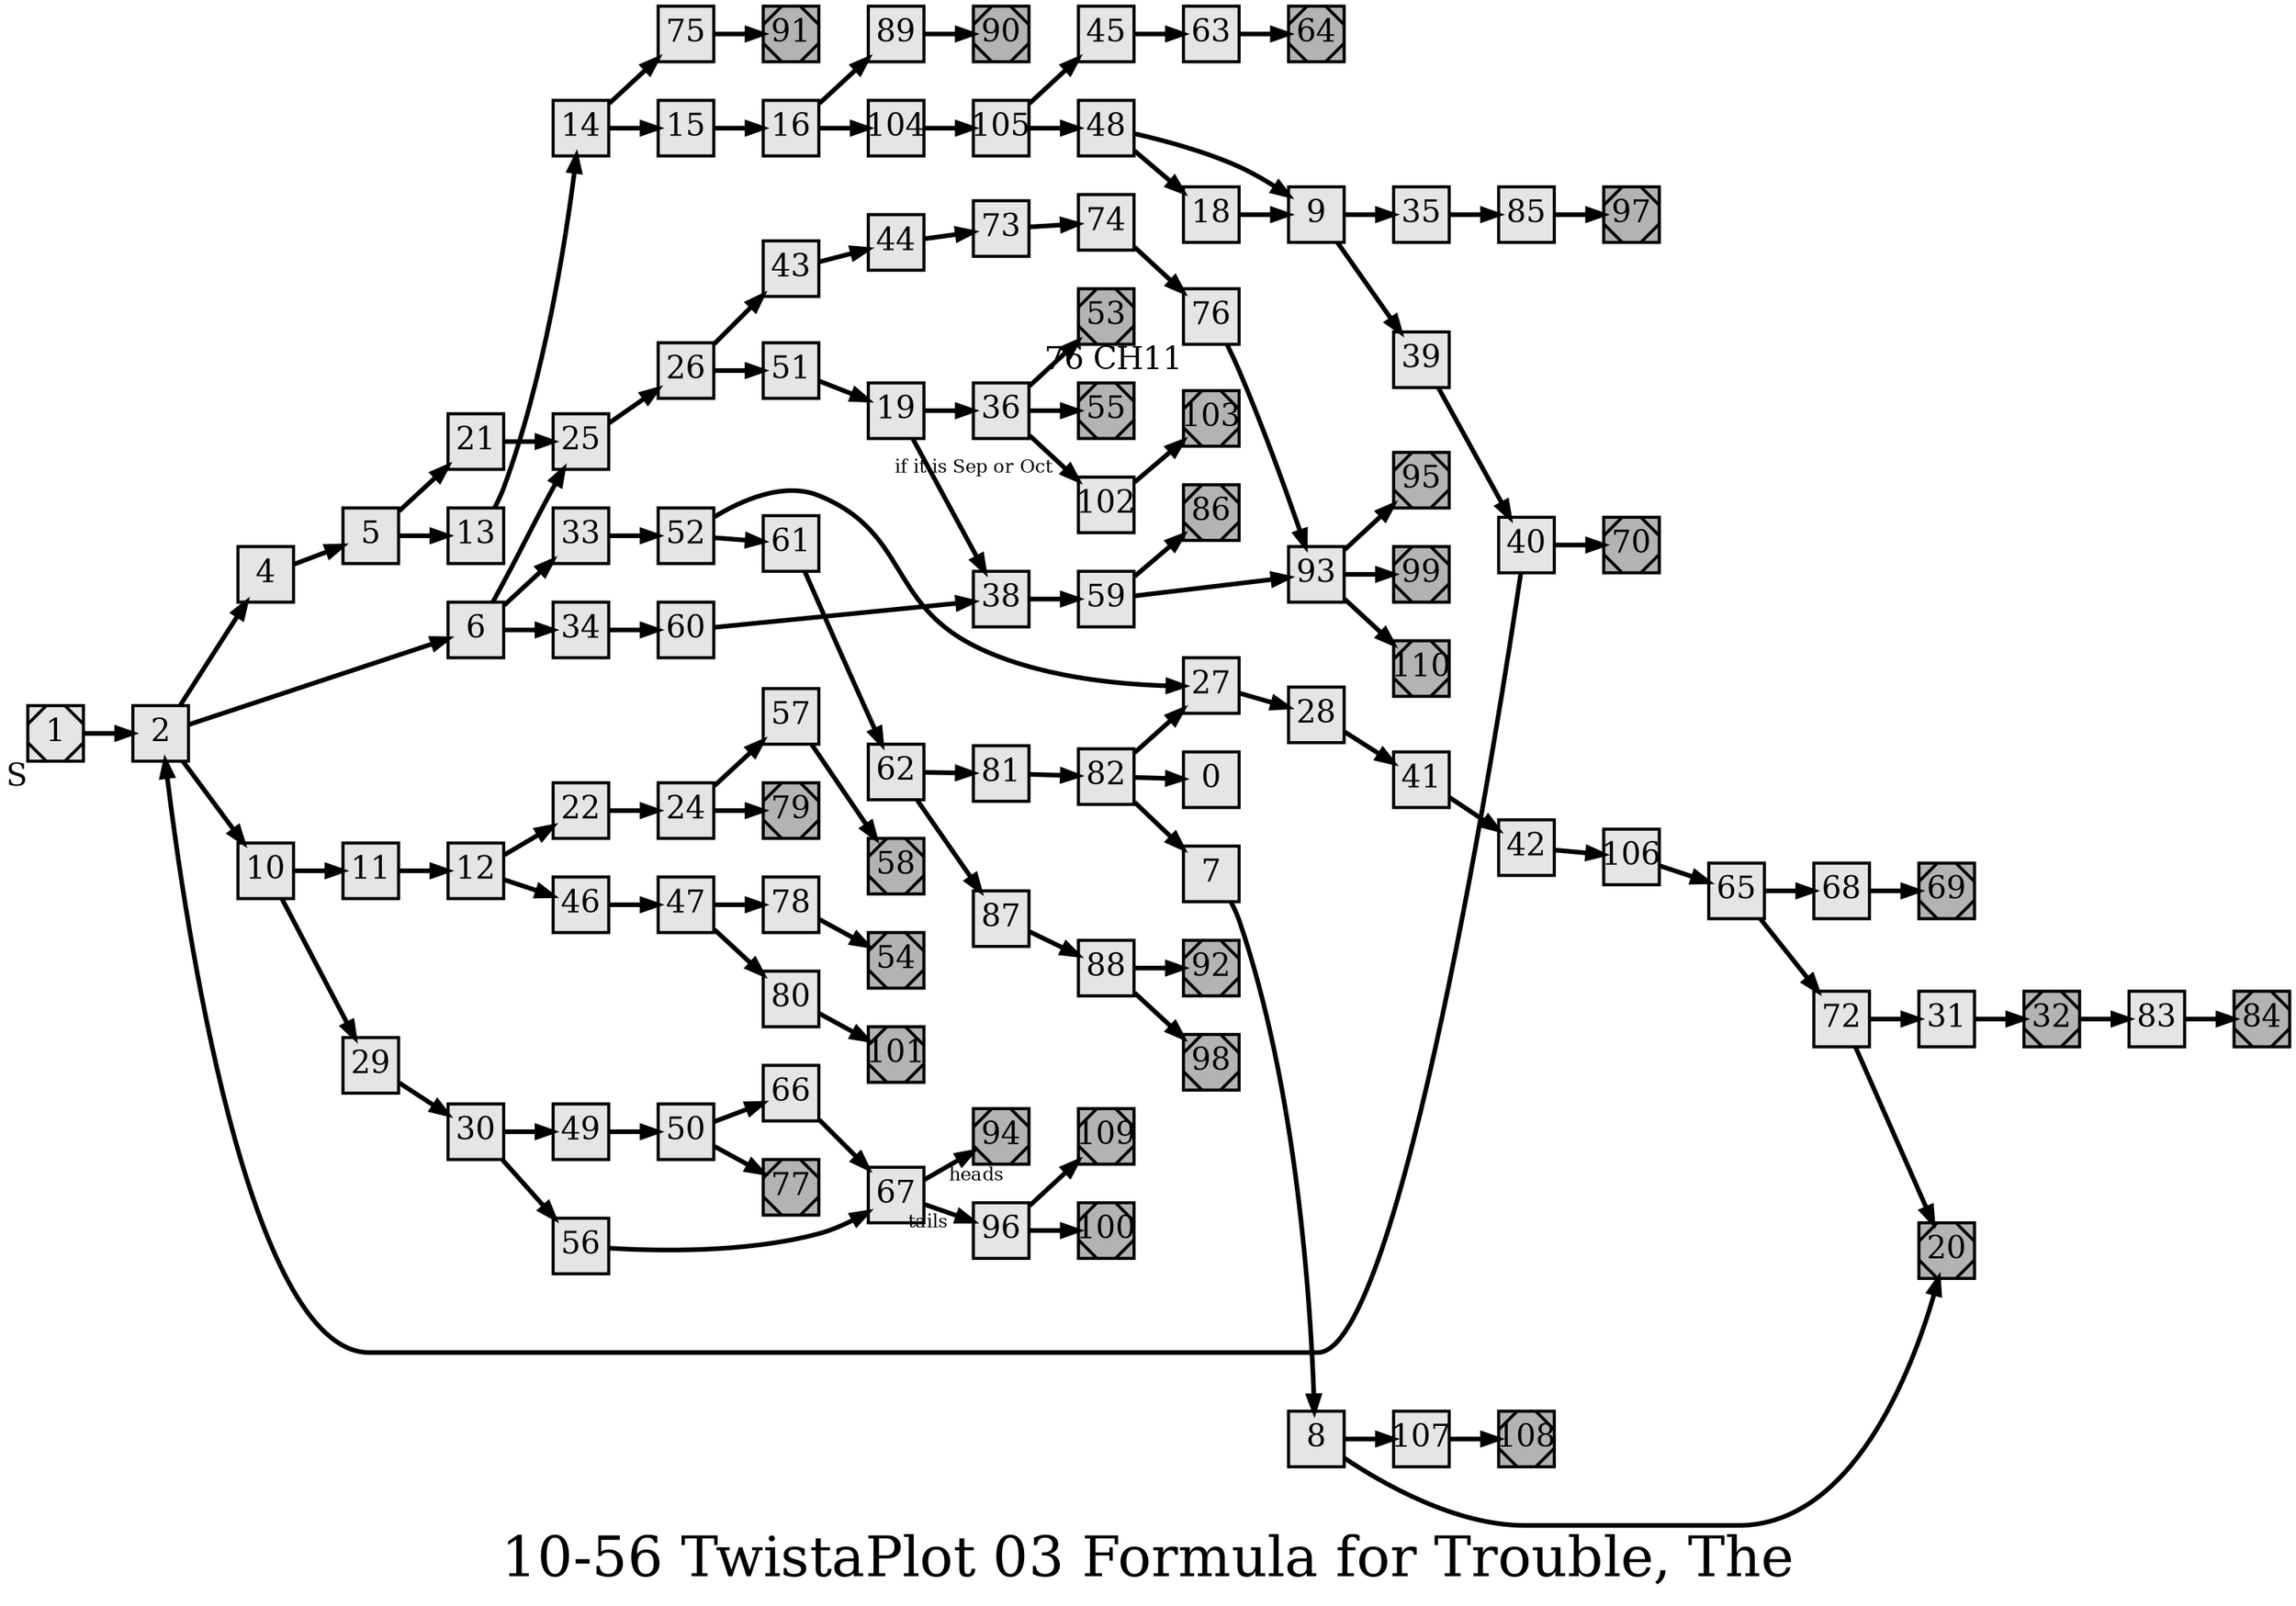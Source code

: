digraph g{
  graph [ label="10-56 TwistaPlot 03 Formula for Trouble, The" rankdir=LR, ordering=out, fontsize=36, nodesep="0.35", ranksep="0.45"];
  node  [shape=rect, penwidth=2, fontsize=20, style=filled, fillcolor=grey90, margin="0,0", labelfloat=true, regular=true, fixedsize=true];
  edge  [labelfloat=true, penwidth=3, fontsize=12];
  // 10-56 TwistaPlot 03 The Formula for Trouble;
  // Jeremy Douglass;
  // 2017-08-18;
  // 1:40 -;
  
  // This book uses:;
  // -  page numbers for references;
  // -  current reading time/day for random events;
  
  1	[ xlabel="S", shape=Msquare, fontsize=20 ];
  1 -> 2;	// Warning!
  2 -> 4;
  2 -> 6;
  2 -> 10;
  4 -> 5;
  5 -> 21;
  5 -> 13;
  6 -> 25;
  6 -> 33;
  6 -> 34;
  7 -> 8;
  8 -> 107;
  8 -> 20;
  9 -> 35;
  9 -> 39;
  10 -> 11;
  10 -> 29;
  11 -> 12;
  12 -> 22;
  12 -> 46;
  13 -> 14;
  14 -> 75;
  14 -> 15;
  15 -> 16;
  16 -> 89;
  16 -> 104;
  18 -> 9;
  19 -> 36;
  19 -> 38;
  20	[ xlabel="E", shape=Msquare, fontsize=20, fillcolor=grey70, xlabel="" ];
  21 -> 25;
  22 -> 24;
  24 -> 57;
  24 -> 79;
  25 -> 26;
  26 -> 43;
  26 -> 51;
  27 -> 28;
  28 -> 41;
  29 -> 30;
  30 -> 49;
  30 -> 56;
  31 -> 32;
  32 -> 83;
  32	[ xlabel="E", shape=Msquare, fontsize=20, fillcolor=grey70, xlabel="" ];
  33 -> 52;
  34 -> 60;
  35 -> 85;
  36 -> 53;
  36 -> 55;
  36 -> 102	[ xlabel="if it is Sep or Oct" ];
  38 -> 59;
  39 -> 40;
  40 -> 2;
  40 -> 70;
  41 -> 42;
  42 -> 106;	// Luck for you, this book comes complete with a built-in decoder on PAGE 106. Go there to decode the agents' names. Then turn to PAGE 65 [redundant, instruction is on that page]
  43 -> 44;
  44 -> 73;
  45 -> 63;
  46 -> 47;
  47 -> 78;
  47 -> 80;
  48 -> 9;
  48 -> 18;
  49 -> 50;
  50 -> 66;
  50 -> 77;
  51 -> 19;
  52 -> 27;
  52 -> 61;
  53	[ xlabel="E", shape=Msquare, fontsize=20, fillcolor=grey70, xlabel="" ];
  54	[ xlabel="E", shape=Msquare, fontsize=20, fillcolor=grey70, xlabel="" ];
  55	[ xlabel="E", shape=Msquare, fontsize=20, fillcolor=grey70, xlabel="" ];
  56 -> 67;
  
  // 1:55;
  // restart 2:04;
  
  57 -> 58;
  58	[ xlabel="E", shape=Msquare, fontsize=20, fillcolor=grey70, xlabel="" ];
  59 -> 86;
  59 -> 93;
  60 -> 38;
  61 -> 62;
  62 -> 81;
  62 -> 87;
  63 -> 64;
  64	[ xlabel="E", shape=Msquare, fontsize=20, fillcolor=grey70, xlabel="" ];
  65 -> 68;
  65 -> 72;
  66 -> 67;
  67 -> 94	[ xlabel="heads" ];
  67 -> 96	[ xlabel="tails" ];
  68 -> 69;
  69	[ xlabel="E", shape=Msquare, fontsize=20, fillcolor=grey70, xlabel="" ];
  70	[ xlabel="E", shape=Msquare, fontsize=20, fillcolor=grey70, xlabel="" ];
  72 -> 31;
  72 -> 20;
  73 -> 74;
  74 -> 76;
  75 -> 91;
  76	[ xlabel="76 CH11" ];	// starts reading a book, in media res
  76 -> 93;
  77	[ xlabel="E", shape=Msquare, fontsize=20, fillcolor=grey70, xlabel="" ];
  78 -> 54;
  79	[ xlabel="E", shape=Msquare, fontsize=20, fillcolor=grey70, xlabel="" ];
  80 -> 101;
  81 -> 82;
  82 -> 27;
  82 -> 7;
  82 -> 0;	// If you wish you'd never started this book, go ask your parents to give you some chores.
  83 -> 84;
  84	[ xlabel="E", shape=Msquare, fontsize=20, fillcolor=grey70, xlabel="" ];
  85 -> 97;
  86	[ xlabel="E", shape=Msquare, fontsize=20, fillcolor=grey70, xlabel="" ];
  87 -> 88;
  88 -> 92;
  88 -> 98;
  89 -> 90;
  90	[ xlabel="E", shape=Msquare, fontsize=20, fillcolor=grey70, xlabel="" ];
  91	[ xlabel="E", shape=Msquare, fontsize=20, fillcolor=grey70, xlabel="" ];
  92	[ xlabel="E", shape=Msquare, fontsize=20, fillcolor=grey70, xlabel="" ];
  93 -> 95;
  93 -> 99;
  93 -> 110;	// If you want the ending sent in to us by Jenny Arthur of Wurthington, Ohio, turn to PAGE 110
  94	[ xlabel="E", shape=Msquare, fontsize=20, fillcolor=grey70, xlabel="" ];
  95	[ xlabel="E", shape=Msquare, fontsize=20, fillcolor=grey70, xlabel="" ];
  96 -> 109;
  96 -> 100;
  97	[ xlabel="E", shape=Msquare, fontsize=20, fillcolor=grey70, xlabel="" ];
  98	[ xlabel="E", shape=Msquare, fontsize=20, fillcolor=grey70, xlabel="" ];
  99	[ xlabel="E", shape=Msquare, fontsize=20, fillcolor=grey70, xlabel="" ];
  100	[ xlabel="E", shape=Msquare, fontsize=20, fillcolor=grey70, xlabel="" ];
  101	[ xlabel="E", shape=Msquare, fontsize=20, fillcolor=grey70, xlabel="" ];
  102 -> 103;
  103	[ xlabel="E", shape=Msquare, fontsize=20, fillcolor=grey70, xlabel="" ];
  104 -> 105;
  105 -> 45;
  105 -> 48;
  106 -> 65;
  107 -> 108;
  108	[ xlabel="E", shape=Msquare, fontsize=20, fillcolor=grey70, xlabel="" ];
  109	[ xlabel="E", shape=Msquare, fontsize=20, fillcolor=grey70, xlabel="" ];
  110	[ xlabel="E", shape=Msquare, fontsize=20, fillcolor=grey70, xlabel="" ];	// contributed ending
}

